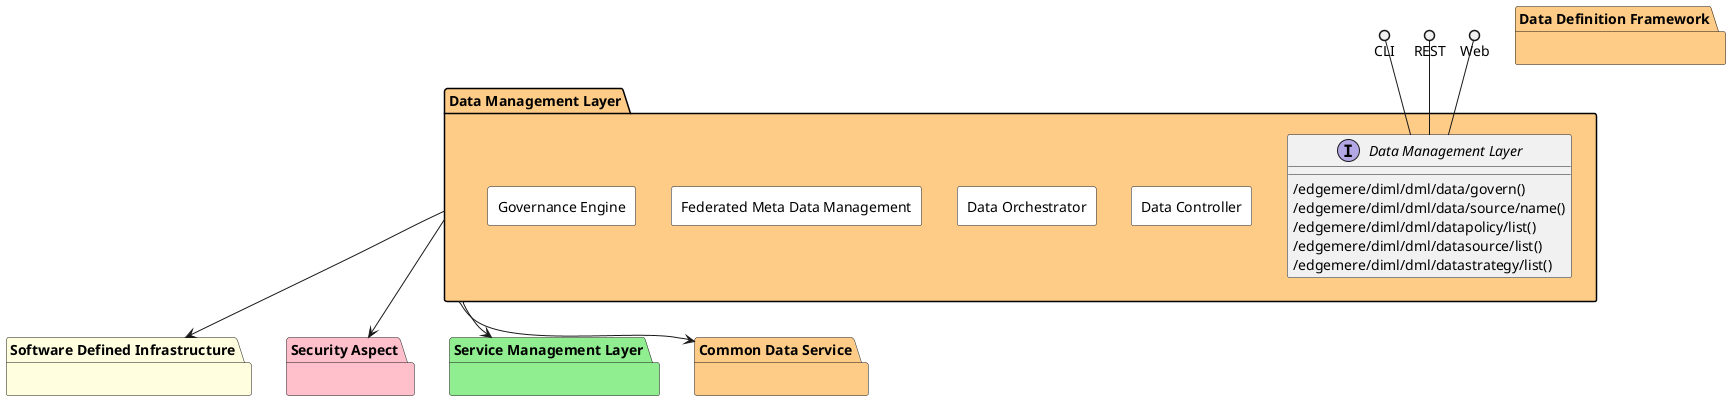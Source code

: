@startuml


package "Software Defined Infrastructure" #lightyellow {

}

package "Security Aspect" #pink {

}

package "Service Management Layer" #lightgreen {

}

package "Common Data Service" #ffcc88 {

}

package "Data Definition Framework" #ffcc88 {

}


package "Data Management Layer" #ffcc88 {

    interface "Data Management Layer" as i {
            /edgemere/diml/dml/data/govern()
            /edgemere/diml/dml/data/source/name()
            /edgemere/diml/dml/datapolicy/list()
            /edgemere/diml/dml/datasource/list()
            /edgemere/diml/dml/datastrategy/list()
    
    }
}

CLI ()-- i
REST ()-- i
Web ()-- i

package "Data Management Layer" #ffcc88 {


rectangle "Data Controller" #white {
}

rectangle "Data Orchestrator" #white {
}

rectangle "Federated Meta Data Management" #white {
}

rectangle "Governance Engine" #white {
}

}


    "Data Management Layer" --> "Software Defined Infrastructure"

    "Data Management Layer" --> "Security Aspect"

    "Data Management Layer" --> "Service Management Layer"

    "Data Management Layer" --> "Common Data Service"


@enduml

